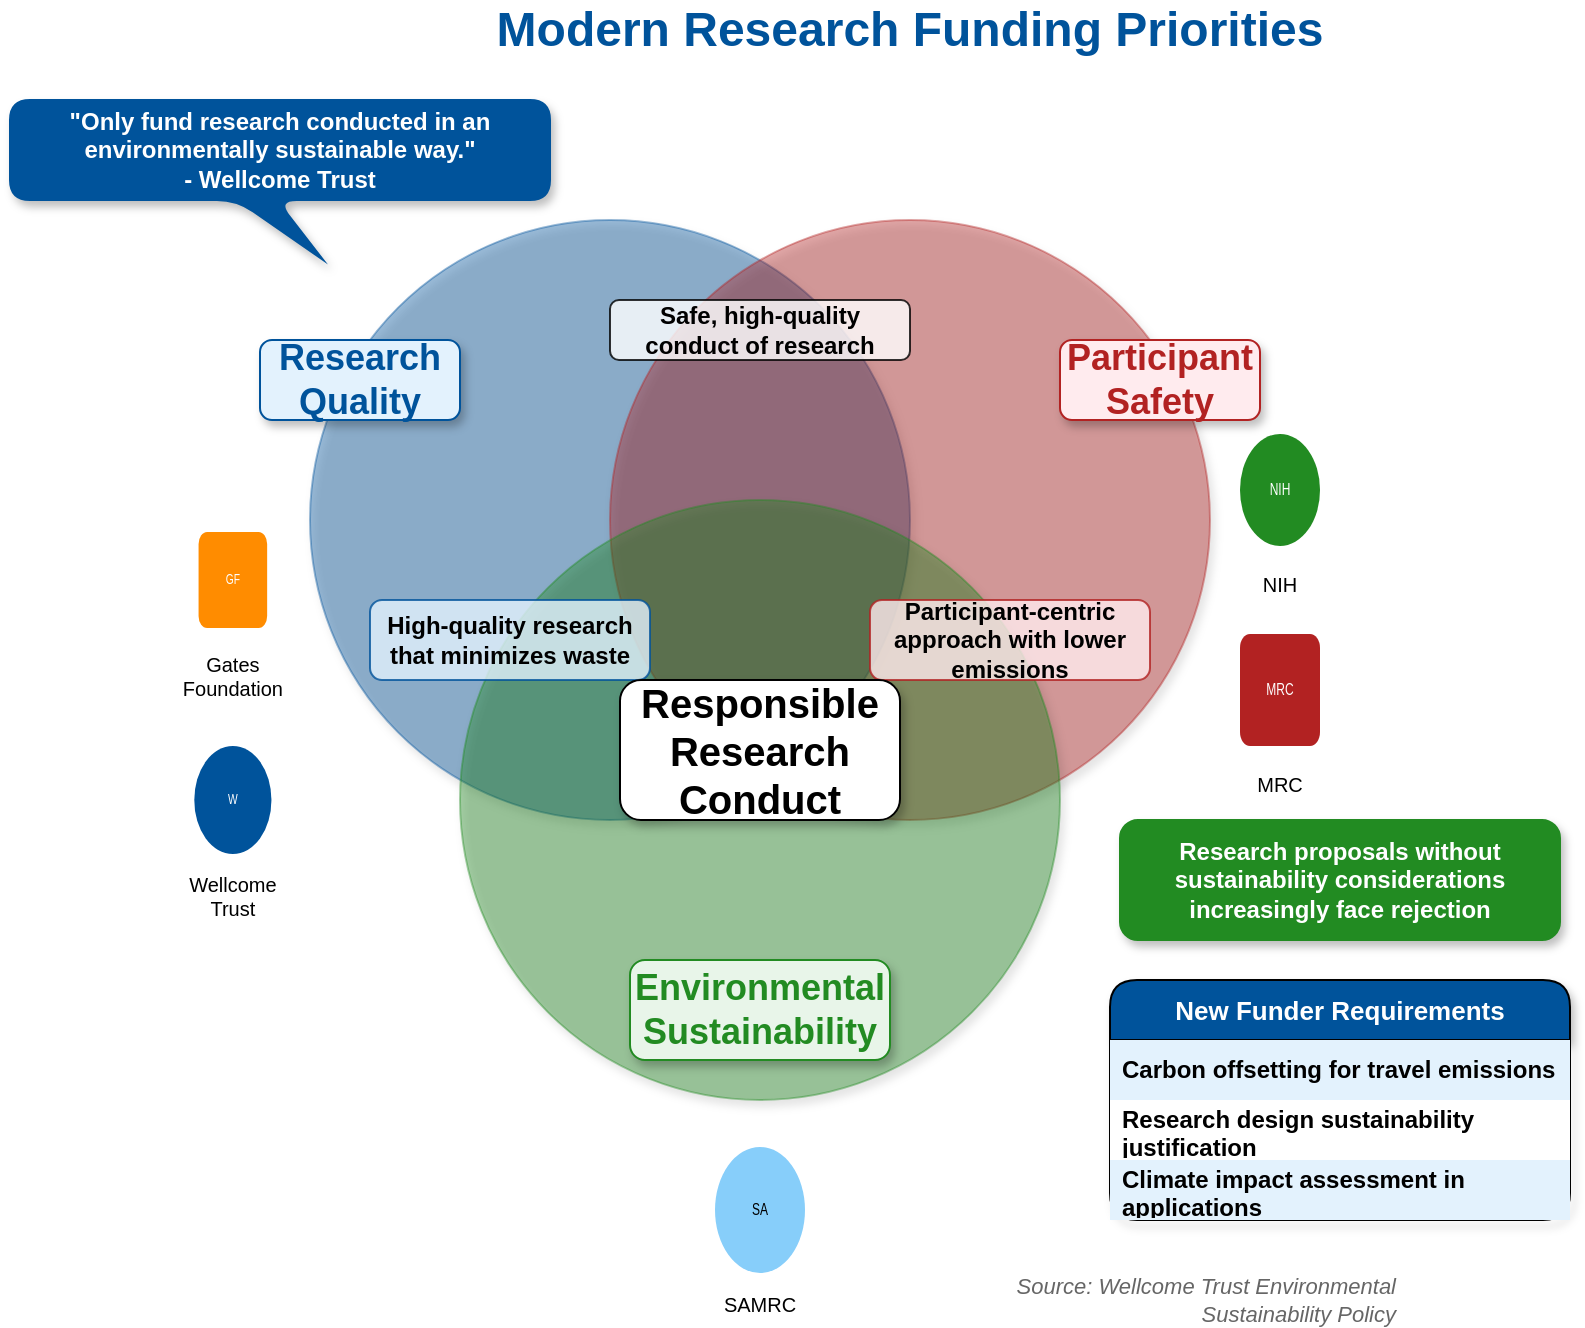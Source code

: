 <mxfile>
    <diagram name="Funding Priorities Venn" id="funding-venn">
        <mxGraphModel dx="434" dy="428" grid="1" gridSize="10" guides="1" tooltips="1" connect="1" arrows="1" fold="1" page="1" pageScale="1" pageWidth="1100" pageHeight="850" math="0" shadow="0">
            <root>
                <mxCell id="0"/>
                <mxCell id="1" parent="0"/>
                <mxCell id="2" value="&lt;font style=&quot;font-size: 24px;&quot; face=&quot;Arial&quot;&gt;&lt;b&gt;Modern Research Funding Priorities&lt;/b&gt;&lt;/font&gt;" style="text;html=1;strokeColor=none;fillColor=none;align=center;verticalAlign=middle;whiteSpace=wrap;rounded=0;fontColor=#00539B;shadow=0;" parent="1" vertex="1">
                    <mxGeometry x="270" y="20" width="560" height="30" as="geometry"/>
                </mxCell>
                <mxCell id="3" value="" style="ellipse;whiteSpace=wrap;html=1;aspect=fixed;fillColor=#00539B;strokeColor=#00539B;opacity=40;shadow=1;" parent="1" vertex="1">
                    <mxGeometry x="250" y="130" width="300" height="300" as="geometry"/>
                </mxCell>
                <mxCell id="4" value="" style="ellipse;whiteSpace=wrap;html=1;aspect=fixed;fillColor=#B22222;strokeColor=#B22222;opacity=40;shadow=1;" parent="1" vertex="1">
                    <mxGeometry x="400" y="130" width="300" height="300" as="geometry"/>
                </mxCell>
                <mxCell id="5" value="" style="ellipse;whiteSpace=wrap;html=1;aspect=fixed;fillColor=#228B22;strokeColor=#228B22;opacity=40;shadow=1;" parent="1" vertex="1">
                    <mxGeometry x="325" y="270" width="300" height="300" as="geometry"/>
                </mxCell>
                <mxCell id="6" value="&lt;font style=&quot;font-size: 18px;&quot; face=&quot;Arial&quot;&gt;&lt;b&gt;Research&lt;br&gt;Quality&lt;/b&gt;&lt;/font&gt;" style="text;html=1;strokeColor=#00539B;fillColor=#E3F2FD;align=center;verticalAlign=middle;whiteSpace=wrap;rounded=1;fontColor=#00539B;shadow=1;glass=0;" parent="1" vertex="1">
                    <mxGeometry x="225" y="190" width="100" height="40" as="geometry"/>
                </mxCell>
                <mxCell id="7" value="&lt;font style=&quot;font-size: 18px;&quot; face=&quot;Arial&quot;&gt;&lt;b&gt;Participant&lt;br&gt;Safety&lt;/b&gt;&lt;/font&gt;" style="text;html=1;strokeColor=#B22222;fillColor=#FFEBEE;align=center;verticalAlign=middle;whiteSpace=wrap;rounded=1;fontColor=#B22222;shadow=1;glass=0;" parent="1" vertex="1">
                    <mxGeometry x="625" y="190" width="100" height="40" as="geometry"/>
                </mxCell>
                <mxCell id="8" value="&lt;font style=&quot;font-size: 18px;&quot; face=&quot;Arial&quot;&gt;&lt;b&gt;Environmental&lt;br&gt;Sustainability&lt;/b&gt;&lt;/font&gt;" style="text;html=1;strokeColor=#228B22;fillColor=#E8F5E9;align=center;verticalAlign=middle;whiteSpace=wrap;rounded=1;fontColor=#228B22;shadow=1;glass=0;" parent="1" vertex="1">
                    <mxGeometry x="410" y="500" width="130" height="50" as="geometry"/>
                </mxCell>
                <mxCell id="9" value="&lt;font style=&quot;font-size: 12px;&quot; face=&quot;Arial&quot;&gt;&lt;b&gt;High-quality research that minimizes waste&lt;/b&gt;&lt;/font&gt;" style="text;html=1;strokeColor=#00539B;fillColor=#E3F2FD;align=center;verticalAlign=middle;whiteSpace=wrap;rounded=1;opacity=80;shadow=0;" parent="1" vertex="1">
                    <mxGeometry x="280" y="320" width="140" height="40" as="geometry"/>
                </mxCell>
                <mxCell id="10" value="&lt;font style=&quot;font-size: 12px;&quot; face=&quot;Arial&quot;&gt;&lt;b&gt;Participant-centric approach with lower emissions&lt;/b&gt;&lt;/font&gt;" style="text;html=1;strokeColor=#B22222;fillColor=#FFEBEE;align=center;verticalAlign=middle;whiteSpace=wrap;rounded=1;opacity=80;shadow=0;" parent="1" vertex="1">
                    <mxGeometry x="530" y="320" width="140" height="40" as="geometry"/>
                </mxCell>
                <mxCell id="11" value="&lt;font style=&quot;font-size: 12px;&quot; face=&quot;Arial&quot;&gt;&lt;b&gt;Safe, high-quality conduct of research&lt;/b&gt;&lt;/font&gt;" style="text;html=1;strokeColor=#000000;fillColor=#FFFFFF;align=center;verticalAlign=middle;whiteSpace=wrap;rounded=1;opacity=80;shadow=0;" parent="1" vertex="1">
                    <mxGeometry x="400" y="170" width="150" height="30" as="geometry"/>
                </mxCell>
                <mxCell id="12" value="&lt;font style=&quot;font-size: 20px;&quot; face=&quot;Arial&quot;&gt;&lt;b&gt;Responsible&lt;br&gt;Research&lt;br&gt;Conduct&lt;/b&gt;&lt;/font&gt;" style="text;html=1;strokeColor=#000000;fillColor=#FFFFFF;align=center;verticalAlign=middle;whiteSpace=wrap;rounded=1;fontColor=#000000;shadow=1;glass=0;" parent="1" vertex="1">
                    <mxGeometry x="405" y="360" width="140" height="70" as="geometry"/>
                </mxCell>
                <mxCell id="13" value="Wellcome&#10;Trust" style="shape=image;imageAspect=0;aspect=fixed;verticalLabelPosition=bottom;verticalAlign=top;fontSize=10;image=data:image/svg+xml,PHN2ZyB4bWxucz0iaHR0cDovL3d3dy53My5vcmcvMjAwMC9zdmciIHdpZHRoPSI1MCIgaGVpZ2h0PSI1MCIgdmlld0JveD0iMCAwIDEwMCAxMDAiPjxjaXJjbGUgY3g9IjUwIiBjeT0iNTAiIHI9IjQ1IiBmaWxsPSIjMDA1MzlCIi8+PHRleHQgeD0iNTAiIHk9IjUwIiBmb250LWZhbWlseT0iQXJpYWwiIGZvbnQtc2l6ZT0iMTIiIHRleHQtYW5jaG9yPSJtaWRkbGUiIGR5PSIuM2VtIiBmaWxsPSJ3aGl0ZSI+VzwvdGV4dD48L3N2Zz4=" parent="1" vertex="1">
                    <mxGeometry x="190" y="390" width="42.86" height="60" as="geometry"/>
                </mxCell>
                <mxCell id="14" value="Gates&#10;Foundation" style="shape=image;imageAspect=0;aspect=fixed;verticalLabelPosition=bottom;verticalAlign=top;fontSize=10;image=data:image/svg+xml,PHN2ZyB4bWxucz0iaHR0cDovL3d3dy53My5vcmcvMjAwMC9zdmciIHdpZHRoPSI1MCIgaGVpZ2h0PSI1MCIgdmlld0JveD0iMCAwIDEwMCAxMDAiPjxyZWN0IHg9IjEwIiB5PSIxMCIgd2lkdGg9IjgwIiBoZWlnaHQ9IjgwIiBmaWxsPSIjRkY4QzAwIiByeD0iMTAiLz48dGV4dCB4PSI1MCIgeT0iNTAiIGZvbnQtZmFtaWx5PSJBcmlhbCIgZm9udC1zaXplPSIxMiIgdGV4dC1hbmNob3I9Im1pZGRsZSIgZHk9Ii4zZW0iIGZpbGw9IndoaXRlIj5HRjwvdGV4dD48L3N2Zz4=" parent="1" vertex="1">
                    <mxGeometry x="190" y="280" width="42.86" height="60" as="geometry"/>
                </mxCell>
                <mxCell id="15" value="NIH" style="shape=image;imageAspect=0;aspect=fixed;verticalLabelPosition=bottom;verticalAlign=top;fontSize=10;image=data:image/svg+xml,PHN2ZyB4bWxucz0iaHR0cDovL3d3dy53My5vcmcvMjAwMC9zdmciIHdpZHRoPSI1MCIgaGVpZ2h0PSI1MCIgdmlld0JveD0iMCAwIDEwMCAxMDAiPjxyZWN0IHg9IjEwIiB5PSIxMCIgd2lkdGg9IjgwIiBoZWlnaHQ9IjgwIiBmaWxsPSIjMjI4QjIyIiByeD0iNDAiLz48dGV4dCB4PSI1MCIgeT0iNTAiIGZvbnQtZmFtaWx5PSJBcmlhbCIgZm9udC1zaXplPSIxMiIgdGV4dC1hbmNob3I9Im1pZGRsZSIgZHk9Ii4zZW0iIGZpbGw9IndoaXRlIj5OSUg8L3RleHQ+PC9zdmc+" parent="1" vertex="1">
                    <mxGeometry x="710" y="230" width="50.01" height="70" as="geometry"/>
                </mxCell>
                <mxCell id="16" value="MRC" style="shape=image;imageAspect=0;aspect=fixed;verticalLabelPosition=bottom;verticalAlign=top;fontSize=10;image=data:image/svg+xml,PHN2ZyB4bWxucz0iaHR0cDovL3d3dy53My5vcmcvMjAwMC9zdmciIHdpZHRoPSI1MCIgaGVpZ2h0PSI1MCIgdmlld0JveD0iMCAwIDEwMCAxMDAiPjxyZWN0IHg9IjEwIiB5PSIxMCIgd2lkdGg9IjgwIiBoZWlnaHQ9IjgwIiBmaWxsPSIjQjIyMjIyIiByeD0iMTAiLz48dGV4dCB4PSI1MCIgeT0iNTAiIGZvbnQtZmFtaWx5PSJBcmlhbCIgZm9udC1zaXplPSIxMiIgdGV4dC1hbmNob3I9Im1pZGRsZSIgZHk9Ii4zZW0iIGZpbGw9IndoaXRlIj5NUkM8L3RleHQ+PC9zdmc+" parent="1" vertex="1">
                    <mxGeometry x="710" y="330" width="50" height="70" as="geometry"/>
                </mxCell>
                <mxCell id="17" value="SAMRC" style="shape=image;imageAspect=0;aspect=fixed;verticalLabelPosition=bottom;verticalAlign=top;fontSize=10;image=data:image/svg+xml,PHN2ZyB4bWxucz0iaHR0cDovL3d3dy53My5vcmcvMjAwMC9zdmciIHdpZHRoPSI1MCIgaGVpZ2h0PSI1MCIgdmlld0JveD0iMCAwIDEwMCAxMDAiPjxjaXJjbGUgY3g9IjUwIiBjeT0iNTAiIHI9IjQ1IiBmaWxsPSIjODdDRUZBIi8+PHRleHQgeD0iNTAiIHk9IjUwIiBmb250LWZhbWlseT0iQXJpYWwiIGZvbnQtc2l6ZT0iMTIiIHRleHQtYW5jaG9yPSJtaWRkbGUiIGR5PSIuM2VtIiBmaWxsPSIjMDAwMDAwIj5TQTwvdGV4dD48L3N2Zz4=" parent="1" vertex="1">
                    <mxGeometry x="450" y="590" width="50" height="70" as="geometry"/>
                </mxCell>
                <mxCell id="18" value="&quot;Only fund research conducted in an environmentally sustainable way.&quot;&#10;- Wellcome Trust" style="shape=callout;whiteSpace=wrap;html=1;perimeter=calloutPerimeter;position2=0.58;fillColor=#00539B;fontColor=#FFFFFF;strokeColor=#00539B;base=20;size=30;position=0.42;rounded=1;shadow=1;fontStyle=1;fontSize=12;fontFamily=Arial;" parent="1" vertex="1">
                    <mxGeometry x="100" y="70" width="270" height="80" as="geometry"/>
                </mxCell>
                <mxCell id="19" value="Research proposals without sustainability considerations increasingly face rejection" style="rounded=1;whiteSpace=wrap;html=1;fillColor=#228B22;strokeColor=#228B22;fontColor=#FFFFFF;shadow=1;glass=0;fontFamily=Arial;fontStyle=1;fontSize=12;" parent="1" vertex="1">
                    <mxGeometry x="655" y="430" width="220" height="60" as="geometry"/>
                </mxCell>
                <mxCell id="20" value="&lt;b&gt;New Funder Requirements&lt;/b&gt;" style="swimlane;fontStyle=1;childLayout=stackLayout;horizontal=1;startSize=30;horizontalStack=0;resizeParent=1;resizeParentMax=0;resizeLast=0;collapsible=1;marginBottom=0;whiteSpace=wrap;html=1;fillColor=#00539B;fontColor=#FFFFFF;shadow=1;rounded=1;fontSize=13;fontFamily=Arial;" parent="1" vertex="1">
                    <mxGeometry x="650" y="510" width="230" height="120" as="geometry"/>
                </mxCell>
                <mxCell id="21" value="Carbon offsetting for travel emissions" style="text;strokeColor=none;fillColor=#E3F2FD;align=left;verticalAlign=middle;spacingLeft=4;spacingRight=4;overflow=hidden;points=[[0,0.5],[1,0.5]];portConstraint=eastwest;rotatable=0;whiteSpace=wrap;html=1;fontStyle=1;fontFamily=Arial;" parent="20" vertex="1">
                    <mxGeometry y="30" width="230" height="30" as="geometry"/>
                </mxCell>
                <mxCell id="22" value="Research design sustainability justification" style="text;strokeColor=none;fillColor=#FFFFFF;align=left;verticalAlign=middle;spacingLeft=4;spacingRight=4;overflow=hidden;points=[[0,0.5],[1,0.5]];portConstraint=eastwest;rotatable=0;whiteSpace=wrap;html=1;fontStyle=1;fontFamily=Arial;" parent="20" vertex="1">
                    <mxGeometry y="60" width="230" height="30" as="geometry"/>
                </mxCell>
                <mxCell id="23" value="Climate impact assessment in applications" style="text;strokeColor=none;fillColor=#E3F2FD;align=left;verticalAlign=middle;spacingLeft=4;spacingRight=4;overflow=hidden;points=[[0,0.5],[1,0.5]];portConstraint=eastwest;rotatable=0;whiteSpace=wrap;html=1;fontStyle=1;fontFamily=Arial;" parent="20" vertex="1">
                    <mxGeometry y="90" width="230" height="30" as="geometry"/>
                </mxCell>
                <mxCell id="24" value="Source: Wellcome Trust Environmental Sustainability Policy" style="text;html=1;strokeColor=none;fillColor=none;align=right;verticalAlign=middle;whiteSpace=wrap;rounded=0;fontColor=#666666;fontSize=11;fontStyle=2;fontFamily=Arial;" parent="1" vertex="1">
                    <mxGeometry x="545" y="660" width="250" height="20" as="geometry"/>
                </mxCell>
            </root>
        </mxGraphModel>
    </diagram>
</mxfile>